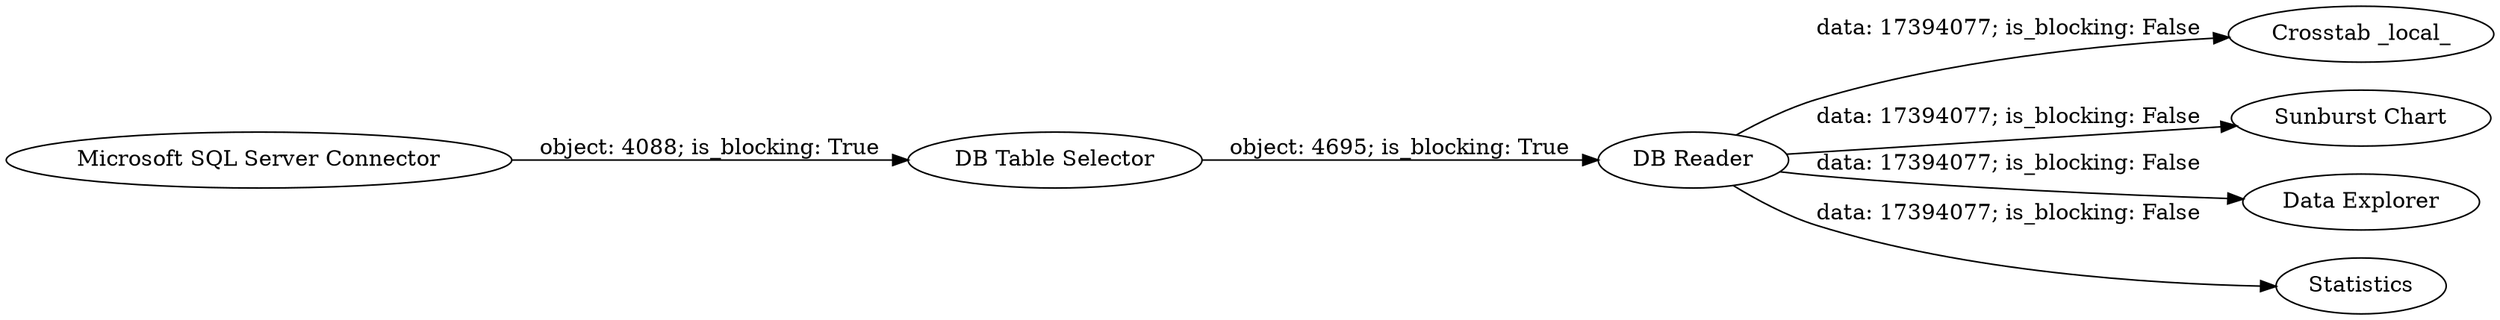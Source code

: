 digraph {
	"800026277259023020_235" [label="Crosstab _local_"]
	"800026277259023020_233" [label="Sunburst Chart"]
	"800026277259023020_232" [label="Data Explorer"]
	"800026277259023020_229" [label="Microsoft SQL Server Connector"]
	"800026277259023020_230" [label="DB Table Selector"]
	"800026277259023020_234" [label=Statistics]
	"800026277259023020_231" [label="DB Reader"]
	"800026277259023020_231" -> "800026277259023020_232" [label="data: 17394077; is_blocking: False"]
	"800026277259023020_230" -> "800026277259023020_231" [label="object: 4695; is_blocking: True"]
	"800026277259023020_231" -> "800026277259023020_235" [label="data: 17394077; is_blocking: False"]
	"800026277259023020_231" -> "800026277259023020_233" [label="data: 17394077; is_blocking: False"]
	"800026277259023020_229" -> "800026277259023020_230" [label="object: 4088; is_blocking: True"]
	"800026277259023020_231" -> "800026277259023020_234" [label="data: 17394077; is_blocking: False"]
	rankdir=LR
}
